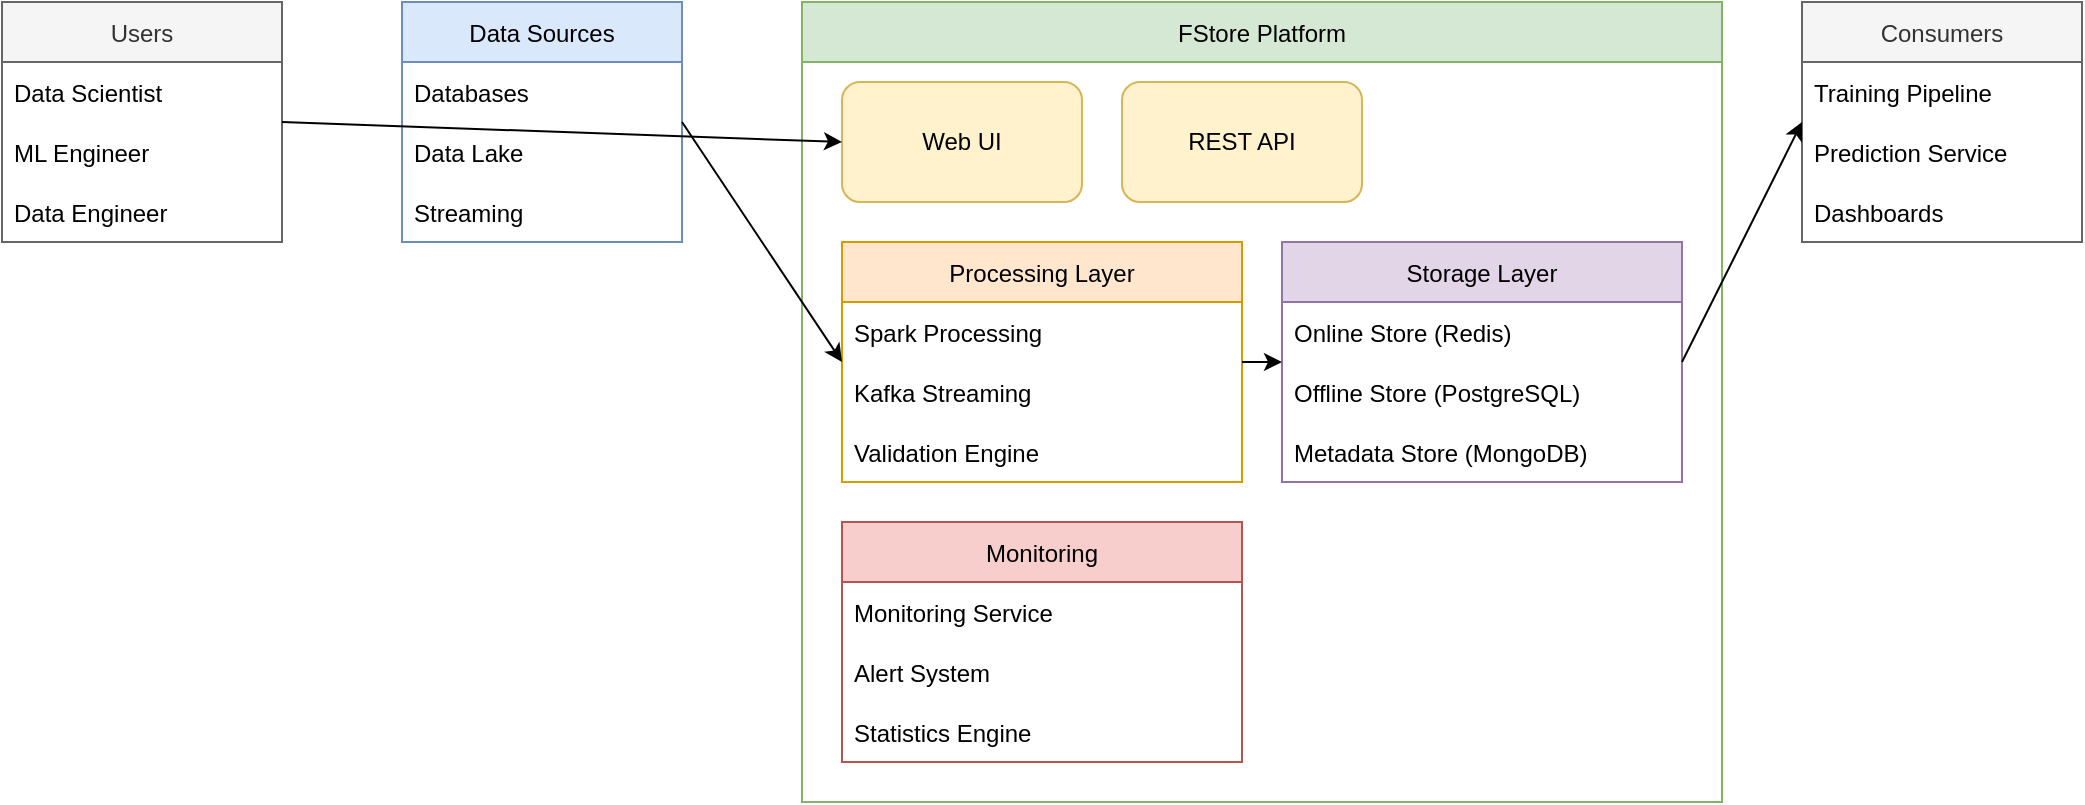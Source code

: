 <?xml version="1.0" encoding="UTF-8"?>
<mxfile version="21.1.1" type="device">
  <diagram id="fstore-mermaid" name="FStore Architecture (from Mermaid)">
    <mxGraphModel dx="1422" dy="798" grid="1" gridSize="10" guides="1" tooltips="1" connect="1" arrows="1" fold="1" page="1" pageScale="1" pageWidth="1169" pageHeight="827" math="0" shadow="0">
      <root>
        <mxCell id="0" />
        <mxCell id="1" parent="0" />
        
        <!-- Users Group -->
        <mxCell id="users_group" value="Users" style="swimlane;fontStyle=0;childLayout=stackLayout;horizontal=1;startSize=30;horizontalStack=0;resizeParent=1;resizeParentMax=0;resizeLast=0;collapsible=1;marginBottom=0;fillColor=#f5f5f5;strokeColor=#666666;fontColor=#333333;" vertex="1" parent="1">
          <mxGeometry x="40" y="40" width="140" height="120" as="geometry" />
        </mxCell>
        <mxCell id="ds" value="Data Scientist" style="text;strokeColor=none;fillColor=none;align=left;verticalAlign=middle;spacingLeft=4;spacingRight=4;overflow=hidden;points=[[0,0.5],[1,0.5]];portConstraint=eastwest;rotatable=0;" vertex="1" parent="users_group">
          <mxGeometry y="30" width="140" height="30" as="geometry" />
        </mxCell>
        <mxCell id="ml" value="ML Engineer" style="text;strokeColor=none;fillColor=none;align=left;verticalAlign=middle;spacingLeft=4;spacingRight=4;overflow=hidden;points=[[0,0.5],[1,0.5]];portConstraint=eastwest;rotatable=0;" vertex="1" parent="users_group">
          <mxGeometry y="60" width="140" height="30" as="geometry" />
        </mxCell>
        <mxCell id="de" value="Data Engineer" style="text;strokeColor=none;fillColor=none;align=left;verticalAlign=middle;spacingLeft=4;spacingRight=4;overflow=hidden;points=[[0,0.5],[1,0.5]];portConstraint=eastwest;rotatable=0;" vertex="1" parent="users_group">
          <mxGeometry y="90" width="140" height="30" as="geometry" />
        </mxCell>

        <!-- Data Sources Group -->
        <mxCell id="sources_group" value="Data Sources" style="swimlane;fontStyle=0;childLayout=stackLayout;horizontal=1;startSize=30;horizontalStack=0;resizeParent=1;resizeParentMax=0;resizeLast=0;collapsible=1;marginBottom=0;fillColor=#dae8fc;strokeColor=#6c8ebf;" vertex="1" parent="1">
          <mxGeometry x="240" y="40" width="140" height="120" as="geometry" />
        </mxCell>
        <mxCell id="db" value="Databases" style="text;strokeColor=none;fillColor=none;align=left;verticalAlign=middle;spacingLeft=4;spacingRight=4;overflow=hidden;points=[[0,0.5],[1,0.5]];portConstraint=eastwest;rotatable=0;" vertex="1" parent="sources_group">
          <mxGeometry y="30" width="140" height="30" as="geometry" />
        </mxCell>
        <mxCell id="s3" value="Data Lake" style="text;strokeColor=none;fillColor=none;align=left;verticalAlign=middle;spacingLeft=4;spacingRight=4;overflow=hidden;points=[[0,0.5],[1,0.5]];portConstraint=eastwest;rotatable=0;" vertex="1" parent="sources_group">
          <mxGeometry y="60" width="140" height="30" as="geometry" />
        </mxCell>
        <mxCell id="st" value="Streaming" style="text;strokeColor=none;fillColor=none;align=left;verticalAlign=middle;spacingLeft=4;spacingRight=4;overflow=hidden;points=[[0,0.5],[1,0.5]];portConstraint=eastwest;rotatable=0;" vertex="1" parent="sources_group">
          <mxGeometry y="90" width="140" height="30" as="geometry" />
        </mxCell>

        <!-- FStore Platform -->
        <mxCell id="platform" value="FStore Platform" style="swimlane;fontStyle=0;childLayout=stackLayout;horizontal=1;startSize=30;horizontalStack=0;resizeParent=1;resizeParentMax=0;resizeLast=0;collapsible=1;marginBottom=0;fillColor=#d5e8d4;strokeColor=#82b366;" vertex="1" parent="1">
          <mxGeometry x="440" y="40" width="460" height="400" as="geometry" />
        </mxCell>

        <!-- UI and API -->
        <mxCell id="ui" value="Web UI" style="rounded=1;whiteSpace=wrap;html=1;fillColor=#fff2cc;strokeColor=#d6b656;" vertex="1" parent="platform">
          <mxGeometry x="20" y="40" width="120" height="60" as="geometry" />
        </mxCell>
        <mxCell id="api" value="REST API" style="rounded=1;whiteSpace=wrap;html=1;fillColor=#fff2cc;strokeColor=#d6b656;" vertex="1" parent="platform">
          <mxGeometry x="160" y="40" width="120" height="60" as="geometry" />
        </mxCell>

        <!-- Processing Layer -->
        <mxCell id="processing" value="Processing Layer" style="swimlane;fontStyle=0;childLayout=stackLayout;horizontal=1;startSize=30;horizontalStack=0;resizeParent=1;resizeParentMax=0;resizeLast=0;collapsible=1;marginBottom=0;fillColor=#ffe6cc;strokeColor=#d79b00;" vertex="1" parent="platform">
          <mxGeometry x="20" y="120" width="200" height="120" as="geometry" />
        </mxCell>
        <mxCell id="spark" value="Spark Processing" style="text;strokeColor=none;fillColor=none;align=left;verticalAlign=middle;spacingLeft=4;spacingRight=4;overflow=hidden;points=[[0,0.5],[1,0.5]];portConstraint=eastwest;rotatable=0;" vertex="1" parent="processing">
          <mxGeometry y="30" width="200" height="30" as="geometry" />
        </mxCell>
        <mxCell id="kafka" value="Kafka Streaming" style="text;strokeColor=none;fillColor=none;align=left;verticalAlign=middle;spacingLeft=4;spacingRight=4;overflow=hidden;points=[[0,0.5],[1,0.5]];portConstraint=eastwest;rotatable=0;" vertex="1" parent="processing">
          <mxGeometry y="60" width="200" height="30" as="geometry" />
        </mxCell>
        <mxCell id="validation" value="Validation Engine" style="text;strokeColor=none;fillColor=none;align=left;verticalAlign=middle;spacingLeft=4;spacingRight=4;overflow=hidden;points=[[0,0.5],[1,0.5]];portConstraint=eastwest;rotatable=0;" vertex="1" parent="processing">
          <mxGeometry y="90" width="200" height="30" as="geometry" />
        </mxCell>

        <!-- Storage Layer -->
        <mxCell id="storage" value="Storage Layer" style="swimlane;fontStyle=0;childLayout=stackLayout;horizontal=1;startSize=30;horizontalStack=0;resizeParent=1;resizeParentMax=0;resizeLast=0;collapsible=1;marginBottom=0;fillColor=#e1d5e7;strokeColor=#9673a6;" vertex="1" parent="platform">
          <mxGeometry x="240" y="120" width="200" height="120" as="geometry" />
        </mxCell>
        <mxCell id="redis" value="Online Store (Redis)" style="text;strokeColor=none;fillColor=none;align=left;verticalAlign=middle;spacingLeft=4;spacingRight=4;overflow=hidden;points=[[0,0.5],[1,0.5]];portConstraint=eastwest;rotatable=0;" vertex="1" parent="storage">
          <mxGeometry y="30" width="200" height="30" as="geometry" />
        </mxCell>
        <mxCell id="postgres" value="Offline Store (PostgreSQL)" style="text;strokeColor=none;fillColor=none;align=left;verticalAlign=middle;spacingLeft=4;spacingRight=4;overflow=hidden;points=[[0,0.5],[1,0.5]];portConstraint=eastwest;rotatable=0;" vertex="1" parent="storage">
          <mxGeometry y="60" width="200" height="30" as="geometry" />
        </mxCell>
        <mxCell id="mongodb" value="Metadata Store (MongoDB)" style="text;strokeColor=none;fillColor=none;align=left;verticalAlign=middle;spacingLeft=4;spacingRight=4;overflow=hidden;points=[[0,0.5],[1,0.5]];portConstraint=eastwest;rotatable=0;" vertex="1" parent="storage">
          <mxGeometry y="90" width="200" height="30" as="geometry" />
        </mxCell>

        <!-- Monitoring -->
        <mxCell id="monitoring" value="Monitoring" style="swimlane;fontStyle=0;childLayout=stackLayout;horizontal=1;startSize=30;horizontalStack=0;resizeParent=1;resizeParentMax=0;resizeLast=0;collapsible=1;marginBottom=0;fillColor=#f8cecc;strokeColor=#b85450;" vertex="1" parent="platform">
          <mxGeometry x="20" y="260" width="200" height="120" as="geometry" />
        </mxCell>
        <mxCell id="mon_service" value="Monitoring Service" style="text;strokeColor=none;fillColor=none;align=left;verticalAlign=middle;spacingLeft=4;spacingRight=4;overflow=hidden;points=[[0,0.5],[1,0.5]];portConstraint=eastwest;rotatable=0;" vertex="1" parent="monitoring">
          <mxGeometry y="30" width="200" height="30" as="geometry" />
        </mxCell>
        <mxCell id="alerts" value="Alert System" style="text;strokeColor=none;fillColor=none;align=left;verticalAlign=middle;spacingLeft=4;spacingRight=4;overflow=hidden;points=[[0,0.5],[1,0.5]];portConstraint=eastwest;rotatable=0;" vertex="1" parent="monitoring">
          <mxGeometry y="60" width="200" height="30" as="geometry" />
        </mxCell>
        <mxCell id="stats" value="Statistics Engine" style="text;strokeColor=none;fillColor=none;align=left;verticalAlign=middle;spacingLeft=4;spacingRight=4;overflow=hidden;points=[[0,0.5],[1,0.5]];portConstraint=eastwest;rotatable=0;" vertex="1" parent="monitoring">
          <mxGeometry y="90" width="200" height="30" as="geometry" />
        </mxCell>

        <!-- Consumers -->
        <mxCell id="consumers" value="Consumers" style="swimlane;fontStyle=0;childLayout=stackLayout;horizontal=1;startSize=30;horizontalStack=0;resizeParent=1;resizeParentMax=0;resizeLast=0;collapsible=1;marginBottom=0;fillColor=#f5f5f5;strokeColor=#666666;fontColor=#333333;" vertex="1" parent="1">
          <mxGeometry x="940" y="40" width="140" height="120" as="geometry" />
        </mxCell>
        <mxCell id="training" value="Training Pipeline" style="text;strokeColor=none;fillColor=none;align=left;verticalAlign=middle;spacingLeft=4;spacingRight=4;overflow=hidden;points=[[0,0.5],[1,0.5]];portConstraint=eastwest;rotatable=0;" vertex="1" parent="consumers">
          <mxGeometry y="30" width="140" height="30" as="geometry" />
        </mxCell>
        <mxCell id="prediction" value="Prediction Service" style="text;strokeColor=none;fillColor=none;align=left;verticalAlign=middle;spacingLeft=4;spacingRight=4;overflow=hidden;points=[[0,0.5],[1,0.5]];portConstraint=eastwest;rotatable=0;" vertex="1" parent="consumers">
          <mxGeometry y="60" width="140" height="30" as="geometry" />
        </mxCell>
        <mxCell id="dashboards" value="Dashboards" style="text;strokeColor=none;fillColor=none;align=left;verticalAlign=middle;spacingLeft=4;spacingRight=4;overflow=hidden;points=[[0,0.5],[1,0.5]];portConstraint=eastwest;rotatable=0;" vertex="1" parent="consumers">
          <mxGeometry y="90" width="140" height="30" as="geometry" />
        </mxCell>

        <!-- Connections -->
        <!-- Users to UI -->
        <mxCell id="conn1" value="" style="endArrow=classic;html=1;exitX=1;exitY=0.5;entryX=0;entryY=0.5;" edge="1" parent="1" source="users_group" target="ui">
          <mxGeometry width="50" height="50" relative="1" as="geometry" />
        </mxCell>

        <!-- Data Sources to Processing -->
        <mxCell id="conn2" value="" style="endArrow=classic;html=1;exitX=1;exitY=0.5;entryX=0;entryY=0.5;" edge="1" parent="1" source="sources_group" target="processing">
          <mxGeometry width="50" height="50" relative="1" as="geometry" />
        </mxCell>

        <!-- Processing to Storage -->
        <mxCell id="conn3" value="" style="endArrow=classic;html=1;exitX=1;exitY=0.5;entryX=0;entryY=0.5;" edge="1" parent="1" source="processing" target="storage">
          <mxGeometry width="50" height="50" relative="1" as="geometry" />
        </mxCell>

        <!-- Storage to Consumers -->
        <mxCell id="conn4" value="" style="endArrow=classic;html=1;exitX=1;exitY=0.5;entryX=0;entryY=0.5;" edge="1" parent="1" source="storage" target="consumers">
          <mxGeometry width="50" height="50" relative="1" as="geometry" />
        </mxCell>

      </root>
    </mxGraphModel>
  </diagram>
</mxfile>
